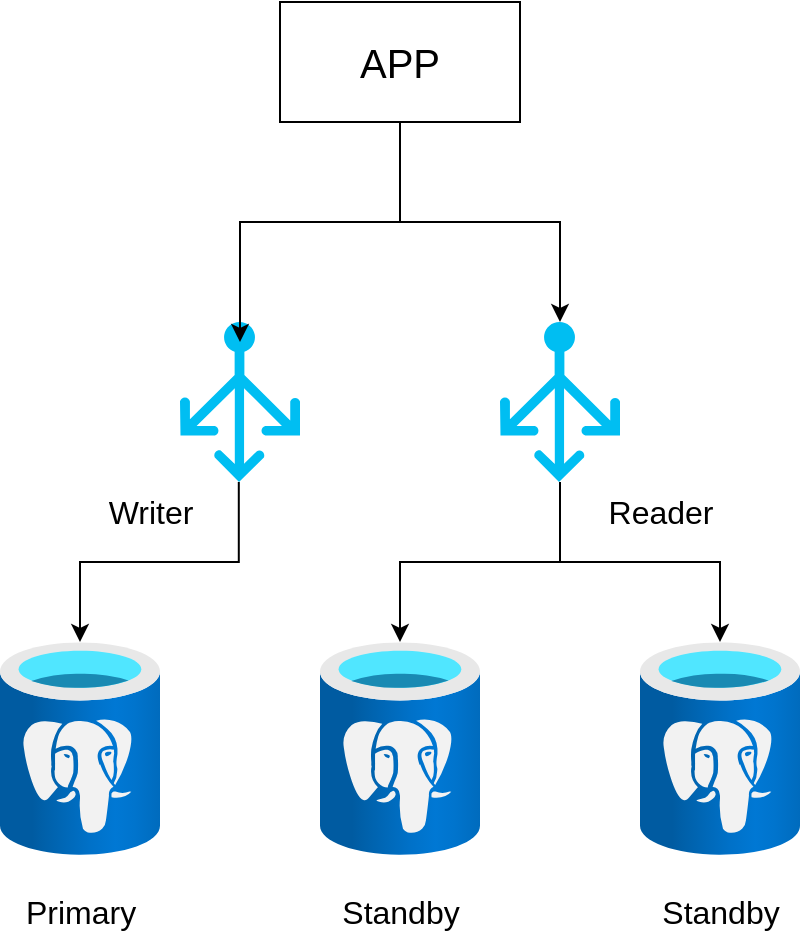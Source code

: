 <mxfile version="24.7.13">
  <diagram name="Page-1" id="Way2zRdWgjZSGypOhwxw">
    <mxGraphModel dx="954" dy="650" grid="1" gridSize="10" guides="1" tooltips="1" connect="1" arrows="1" fold="1" page="1" pageScale="1" pageWidth="827" pageHeight="1169" math="0" shadow="0">
      <root>
        <mxCell id="0" />
        <mxCell id="1" parent="0" />
        <mxCell id="VMau8gp6K0nayhlvLvbI-1" value="" style="image;aspect=fixed;html=1;points=[];align=center;fontSize=12;image=img/lib/azure2/databases/Azure_Database_PostgreSQL_Server.svg;" vertex="1" parent="1">
          <mxGeometry x="200" y="360" width="80" height="106.67" as="geometry" />
        </mxCell>
        <mxCell id="VMau8gp6K0nayhlvLvbI-4" value="" style="image;aspect=fixed;html=1;points=[];align=center;fontSize=12;image=img/lib/azure2/databases/Azure_Database_PostgreSQL_Server.svg;" vertex="1" parent="1">
          <mxGeometry x="360" y="360" width="80" height="106.67" as="geometry" />
        </mxCell>
        <mxCell id="VMau8gp6K0nayhlvLvbI-5" value="" style="image;aspect=fixed;html=1;points=[];align=center;fontSize=12;image=img/lib/azure2/databases/Azure_Database_PostgreSQL_Server.svg;" vertex="1" parent="1">
          <mxGeometry x="520" y="360" width="80" height="106.67" as="geometry" />
        </mxCell>
        <mxCell id="VMau8gp6K0nayhlvLvbI-12" style="edgeStyle=orthogonalEdgeStyle;rounded=0;orthogonalLoop=1;jettySize=auto;html=1;exitX=0.49;exitY=1;exitDx=0;exitDy=0;exitPerimeter=0;" edge="1" parent="1" source="VMau8gp6K0nayhlvLvbI-6" target="VMau8gp6K0nayhlvLvbI-1">
          <mxGeometry relative="1" as="geometry" />
        </mxCell>
        <mxCell id="VMau8gp6K0nayhlvLvbI-6" value="" style="verticalLabelPosition=bottom;html=1;verticalAlign=top;align=center;strokeColor=none;fillColor=#00BEF2;shape=mxgraph.azure.load_balancer_generic;pointerEvents=1;" vertex="1" parent="1">
          <mxGeometry x="290" y="200" width="60" height="80" as="geometry" />
        </mxCell>
        <mxCell id="VMau8gp6K0nayhlvLvbI-13" style="edgeStyle=orthogonalEdgeStyle;rounded=0;orthogonalLoop=1;jettySize=auto;html=1;" edge="1" parent="1" source="VMau8gp6K0nayhlvLvbI-8" target="VMau8gp6K0nayhlvLvbI-4">
          <mxGeometry relative="1" as="geometry">
            <Array as="points">
              <mxPoint x="480" y="320" />
              <mxPoint x="400" y="320" />
            </Array>
          </mxGeometry>
        </mxCell>
        <mxCell id="VMau8gp6K0nayhlvLvbI-14" style="edgeStyle=orthogonalEdgeStyle;rounded=0;orthogonalLoop=1;jettySize=auto;html=1;" edge="1" parent="1" source="VMau8gp6K0nayhlvLvbI-8" target="VMau8gp6K0nayhlvLvbI-5">
          <mxGeometry relative="1" as="geometry">
            <Array as="points">
              <mxPoint x="480" y="320" />
              <mxPoint x="560" y="320" />
            </Array>
          </mxGeometry>
        </mxCell>
        <mxCell id="VMau8gp6K0nayhlvLvbI-8" value="" style="verticalLabelPosition=bottom;html=1;verticalAlign=top;align=center;strokeColor=none;fillColor=#00BEF2;shape=mxgraph.azure.load_balancer_generic;pointerEvents=1;" vertex="1" parent="1">
          <mxGeometry x="450" y="200" width="60" height="80" as="geometry" />
        </mxCell>
        <mxCell id="VMau8gp6K0nayhlvLvbI-11" style="edgeStyle=orthogonalEdgeStyle;rounded=0;orthogonalLoop=1;jettySize=auto;html=1;" edge="1" parent="1" source="VMau8gp6K0nayhlvLvbI-9" target="VMau8gp6K0nayhlvLvbI-8">
          <mxGeometry relative="1" as="geometry" />
        </mxCell>
        <mxCell id="VMau8gp6K0nayhlvLvbI-9" value="&lt;font style=&quot;font-size: 20px;&quot;&gt;APP&lt;/font&gt;" style="rounded=0;whiteSpace=wrap;html=1;" vertex="1" parent="1">
          <mxGeometry x="340" y="40" width="120" height="60" as="geometry" />
        </mxCell>
        <mxCell id="VMau8gp6K0nayhlvLvbI-10" style="edgeStyle=orthogonalEdgeStyle;rounded=0;orthogonalLoop=1;jettySize=auto;html=1;entryX=0.5;entryY=0.125;entryDx=0;entryDy=0;entryPerimeter=0;" edge="1" parent="1" source="VMau8gp6K0nayhlvLvbI-9" target="VMau8gp6K0nayhlvLvbI-6">
          <mxGeometry relative="1" as="geometry" />
        </mxCell>
        <mxCell id="VMau8gp6K0nayhlvLvbI-16" value="&lt;font style=&quot;font-size: 16px;&quot;&gt;Primary&lt;/font&gt;" style="text;html=1;align=center;verticalAlign=middle;resizable=0;points=[];autosize=1;strokeColor=none;fillColor=none;" vertex="1" parent="1">
          <mxGeometry x="200" y="480" width="80" height="30" as="geometry" />
        </mxCell>
        <mxCell id="VMau8gp6K0nayhlvLvbI-17" value="&lt;font style=&quot;font-size: 16px;&quot;&gt;Standby&lt;/font&gt;" style="text;html=1;align=center;verticalAlign=middle;resizable=0;points=[];autosize=1;strokeColor=none;fillColor=none;" vertex="1" parent="1">
          <mxGeometry x="360" y="480" width="80" height="30" as="geometry" />
        </mxCell>
        <mxCell id="VMau8gp6K0nayhlvLvbI-18" value="&lt;font style=&quot;font-size: 16px;&quot;&gt;Standby&lt;/font&gt;" style="text;html=1;align=center;verticalAlign=middle;resizable=0;points=[];autosize=1;strokeColor=none;fillColor=none;" vertex="1" parent="1">
          <mxGeometry x="520" y="480" width="80" height="30" as="geometry" />
        </mxCell>
        <mxCell id="VMau8gp6K0nayhlvLvbI-19" value="&lt;font style=&quot;font-size: 16px;&quot;&gt;Writer&lt;/font&gt;" style="text;html=1;align=center;verticalAlign=middle;resizable=0;points=[];autosize=1;strokeColor=none;fillColor=none;" vertex="1" parent="1">
          <mxGeometry x="240" y="280" width="70" height="30" as="geometry" />
        </mxCell>
        <mxCell id="VMau8gp6K0nayhlvLvbI-20" value="&lt;font style=&quot;font-size: 16px;&quot;&gt;Reader&lt;/font&gt;" style="text;html=1;align=center;verticalAlign=middle;resizable=0;points=[];autosize=1;strokeColor=none;fillColor=none;" vertex="1" parent="1">
          <mxGeometry x="490" y="280" width="80" height="30" as="geometry" />
        </mxCell>
      </root>
    </mxGraphModel>
  </diagram>
</mxfile>
